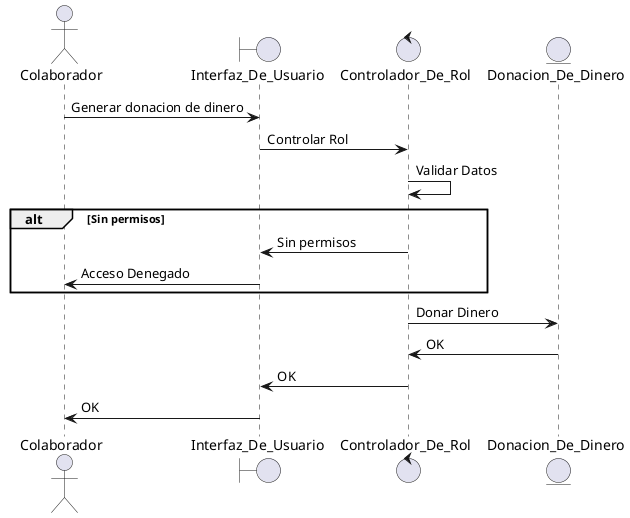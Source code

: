 @startuml GenerarDonacionDeDinero
actor Colaborador
boundary Interfaz_De_Usuario
control Controlador_De_Rol
entity Donacion_De_Dinero

Colaborador->Interfaz_De_Usuario: Generar donacion de dinero

Interfaz_De_Usuario->Controlador_De_Rol: Controlar Rol
Controlador_De_Rol->Controlador_De_Rol: Validar Datos


alt Sin permisos
    Controlador_De_Rol->Interfaz_De_Usuario: Sin permisos
    Interfaz_De_Usuario->Colaborador: Acceso Denegado
end

Controlador_De_Rol->Donacion_De_Dinero: Donar Dinero
Donacion_De_Dinero->Controlador_De_Rol: OK
Controlador_De_Rol->Interfaz_De_Usuario: OK
Interfaz_De_Usuario->Colaborador: OK
@enduml
